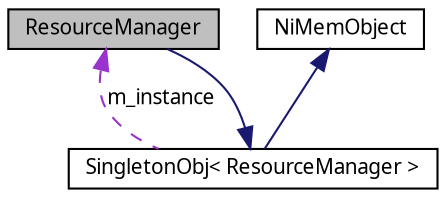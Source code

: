 digraph G
{
  bgcolor="transparent";
  edge [fontname="FreeSans.ttf",fontsize=10,labelfontname="FreeSans.ttf",labelfontsize=10];
  node [fontname="FreeSans.ttf",fontsize=10,shape=record];
  Node1 [label="ResourceManager",height=0.2,width=0.4,color="black", fillcolor="grey75", style="filled" fontcolor="black"];
  Node2 -> Node1 [dir=back,color="midnightblue",fontsize=10,style="solid",fontname="FreeSans.ttf"];
  Node2 [label="SingletonObj\< ResourceManager \>",height=0.2,width=0.4,color="black",URL="$class_singleton_obj.html"];
  Node3 -> Node2 [dir=back,color="midnightblue",fontsize=10,style="solid",fontname="FreeSans.ttf"];
  Node3 [label="NiMemObject",height=0.2,width=0.4,color="black",URL="$class_ni_mem_object.html"];
  Node1 -> Node2 [dir=back,color="darkorchid3",fontsize=10,style="dashed",label="m_instance",fontname="FreeSans.ttf"];
}
